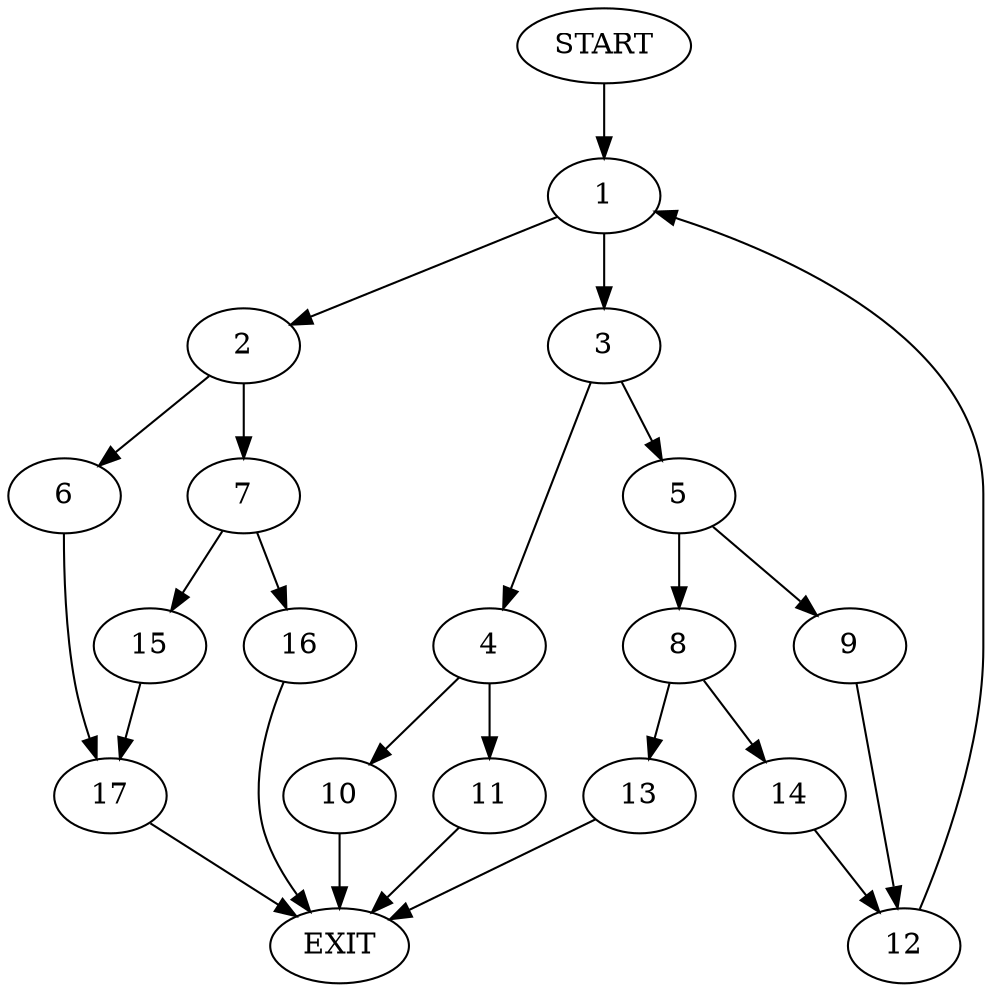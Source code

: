 digraph {
0 [label="START"]
18 [label="EXIT"]
0 -> 1
1 -> 2
1 -> 3
3 -> 4
3 -> 5
2 -> 6
2 -> 7
5 -> 8
5 -> 9
4 -> 10
4 -> 11
10 -> 18
11 -> 18
9 -> 12
8 -> 13
8 -> 14
12 -> 1
14 -> 12
13 -> 18
7 -> 15
7 -> 16
6 -> 17
17 -> 18
15 -> 17
16 -> 18
}
